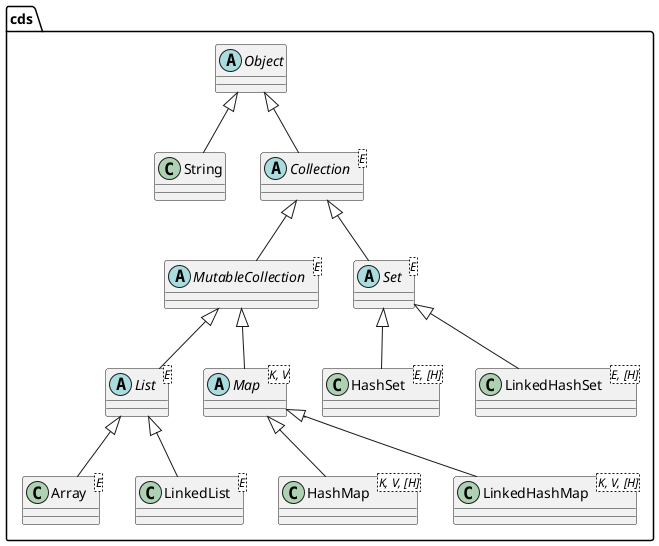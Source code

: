 @startuml

namespace cds {
    abstract class Object {
    }

    class String extends Object {
    }

    abstract class Collection <E> extends Object {
    }

    abstract class MutableCollection <E> extends Collection {
    }

    abstract class Set <E> extends Collection {
    }

    abstract class List <E> extends MutableCollection {
    }

    class HashSet <E, [H]> extends Set {
    }

    class LinkedHashSet <E, [H]> extends Set {
    }

    class Array <E> extends List {
    }

    class LinkedList <E> extends List {
    }

    abstract class Map <K, V> extends MutableCollection {
    }

    class HashMap <K, V, [H]> extends Map {
    }

    class LinkedHashMap <K, V, [H]> extends Map {
    }
}

@enduml